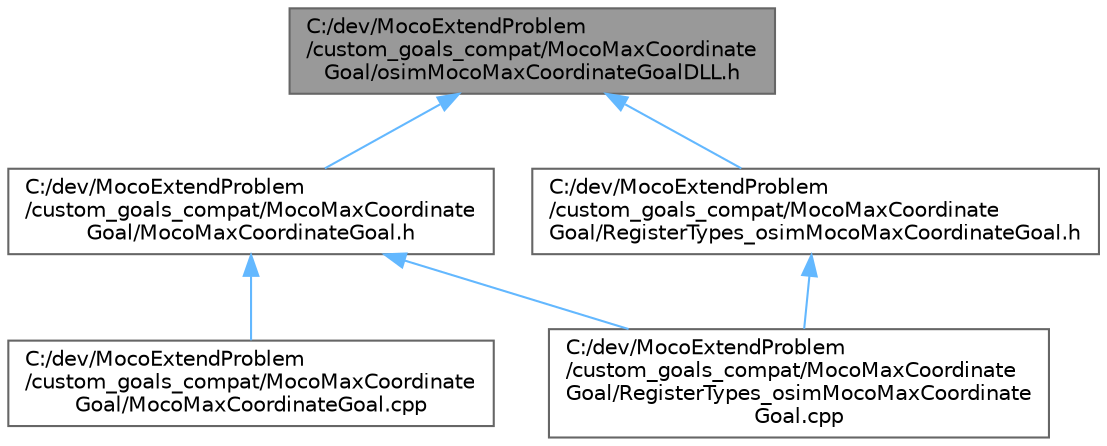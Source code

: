 digraph "C:/dev/MocoExtendProblem/custom_goals_compat/MocoMaxCoordinateGoal/osimMocoMaxCoordinateGoalDLL.h"
{
 // LATEX_PDF_SIZE
  bgcolor="transparent";
  edge [fontname=Helvetica,fontsize=10,labelfontname=Helvetica,labelfontsize=10];
  node [fontname=Helvetica,fontsize=10,shape=box,height=0.2,width=0.4];
  Node1 [id="Node000001",label="C:/dev/MocoExtendProblem\l/custom_goals_compat/MocoMaxCoordinate\lGoal/osimMocoMaxCoordinateGoalDLL.h",height=0.2,width=0.4,color="gray40", fillcolor="grey60", style="filled", fontcolor="black",tooltip=" "];
  Node1 -> Node2 [id="edge1_Node000001_Node000002",dir="back",color="steelblue1",style="solid",tooltip=" "];
  Node2 [id="Node000002",label="C:/dev/MocoExtendProblem\l/custom_goals_compat/MocoMaxCoordinate\lGoal/MocoMaxCoordinateGoal.h",height=0.2,width=0.4,color="grey40", fillcolor="white", style="filled",URL="$compat_2_moco_max_coordinate_goal_2_moco_max_coordinate_goal_8h.html",tooltip=" "];
  Node2 -> Node3 [id="edge2_Node000002_Node000003",dir="back",color="steelblue1",style="solid",tooltip=" "];
  Node3 [id="Node000003",label="C:/dev/MocoExtendProblem\l/custom_goals_compat/MocoMaxCoordinate\lGoal/MocoMaxCoordinateGoal.cpp",height=0.2,width=0.4,color="grey40", fillcolor="white", style="filled",URL="$compat_2_moco_max_coordinate_goal_2_moco_max_coordinate_goal_8cpp.html",tooltip=" "];
  Node2 -> Node4 [id="edge3_Node000002_Node000004",dir="back",color="steelblue1",style="solid",tooltip=" "];
  Node4 [id="Node000004",label="C:/dev/MocoExtendProblem\l/custom_goals_compat/MocoMaxCoordinate\lGoal/RegisterTypes_osimMocoMaxCoordinate\lGoal.cpp",height=0.2,width=0.4,color="grey40", fillcolor="white", style="filled",URL="$compat_2_moco_max_coordinate_goal_2_register_types__osim_moco_max_coordinate_goal_8cpp.html",tooltip=" "];
  Node1 -> Node5 [id="edge4_Node000001_Node000005",dir="back",color="steelblue1",style="solid",tooltip=" "];
  Node5 [id="Node000005",label="C:/dev/MocoExtendProblem\l/custom_goals_compat/MocoMaxCoordinate\lGoal/RegisterTypes_osimMocoMaxCoordinateGoal.h",height=0.2,width=0.4,color="grey40", fillcolor="white", style="filled",URL="$compat_2_moco_max_coordinate_goal_2_register_types__osim_moco_max_coordinate_goal_8h.html",tooltip=" "];
  Node5 -> Node4 [id="edge5_Node000005_Node000004",dir="back",color="steelblue1",style="solid",tooltip=" "];
}
